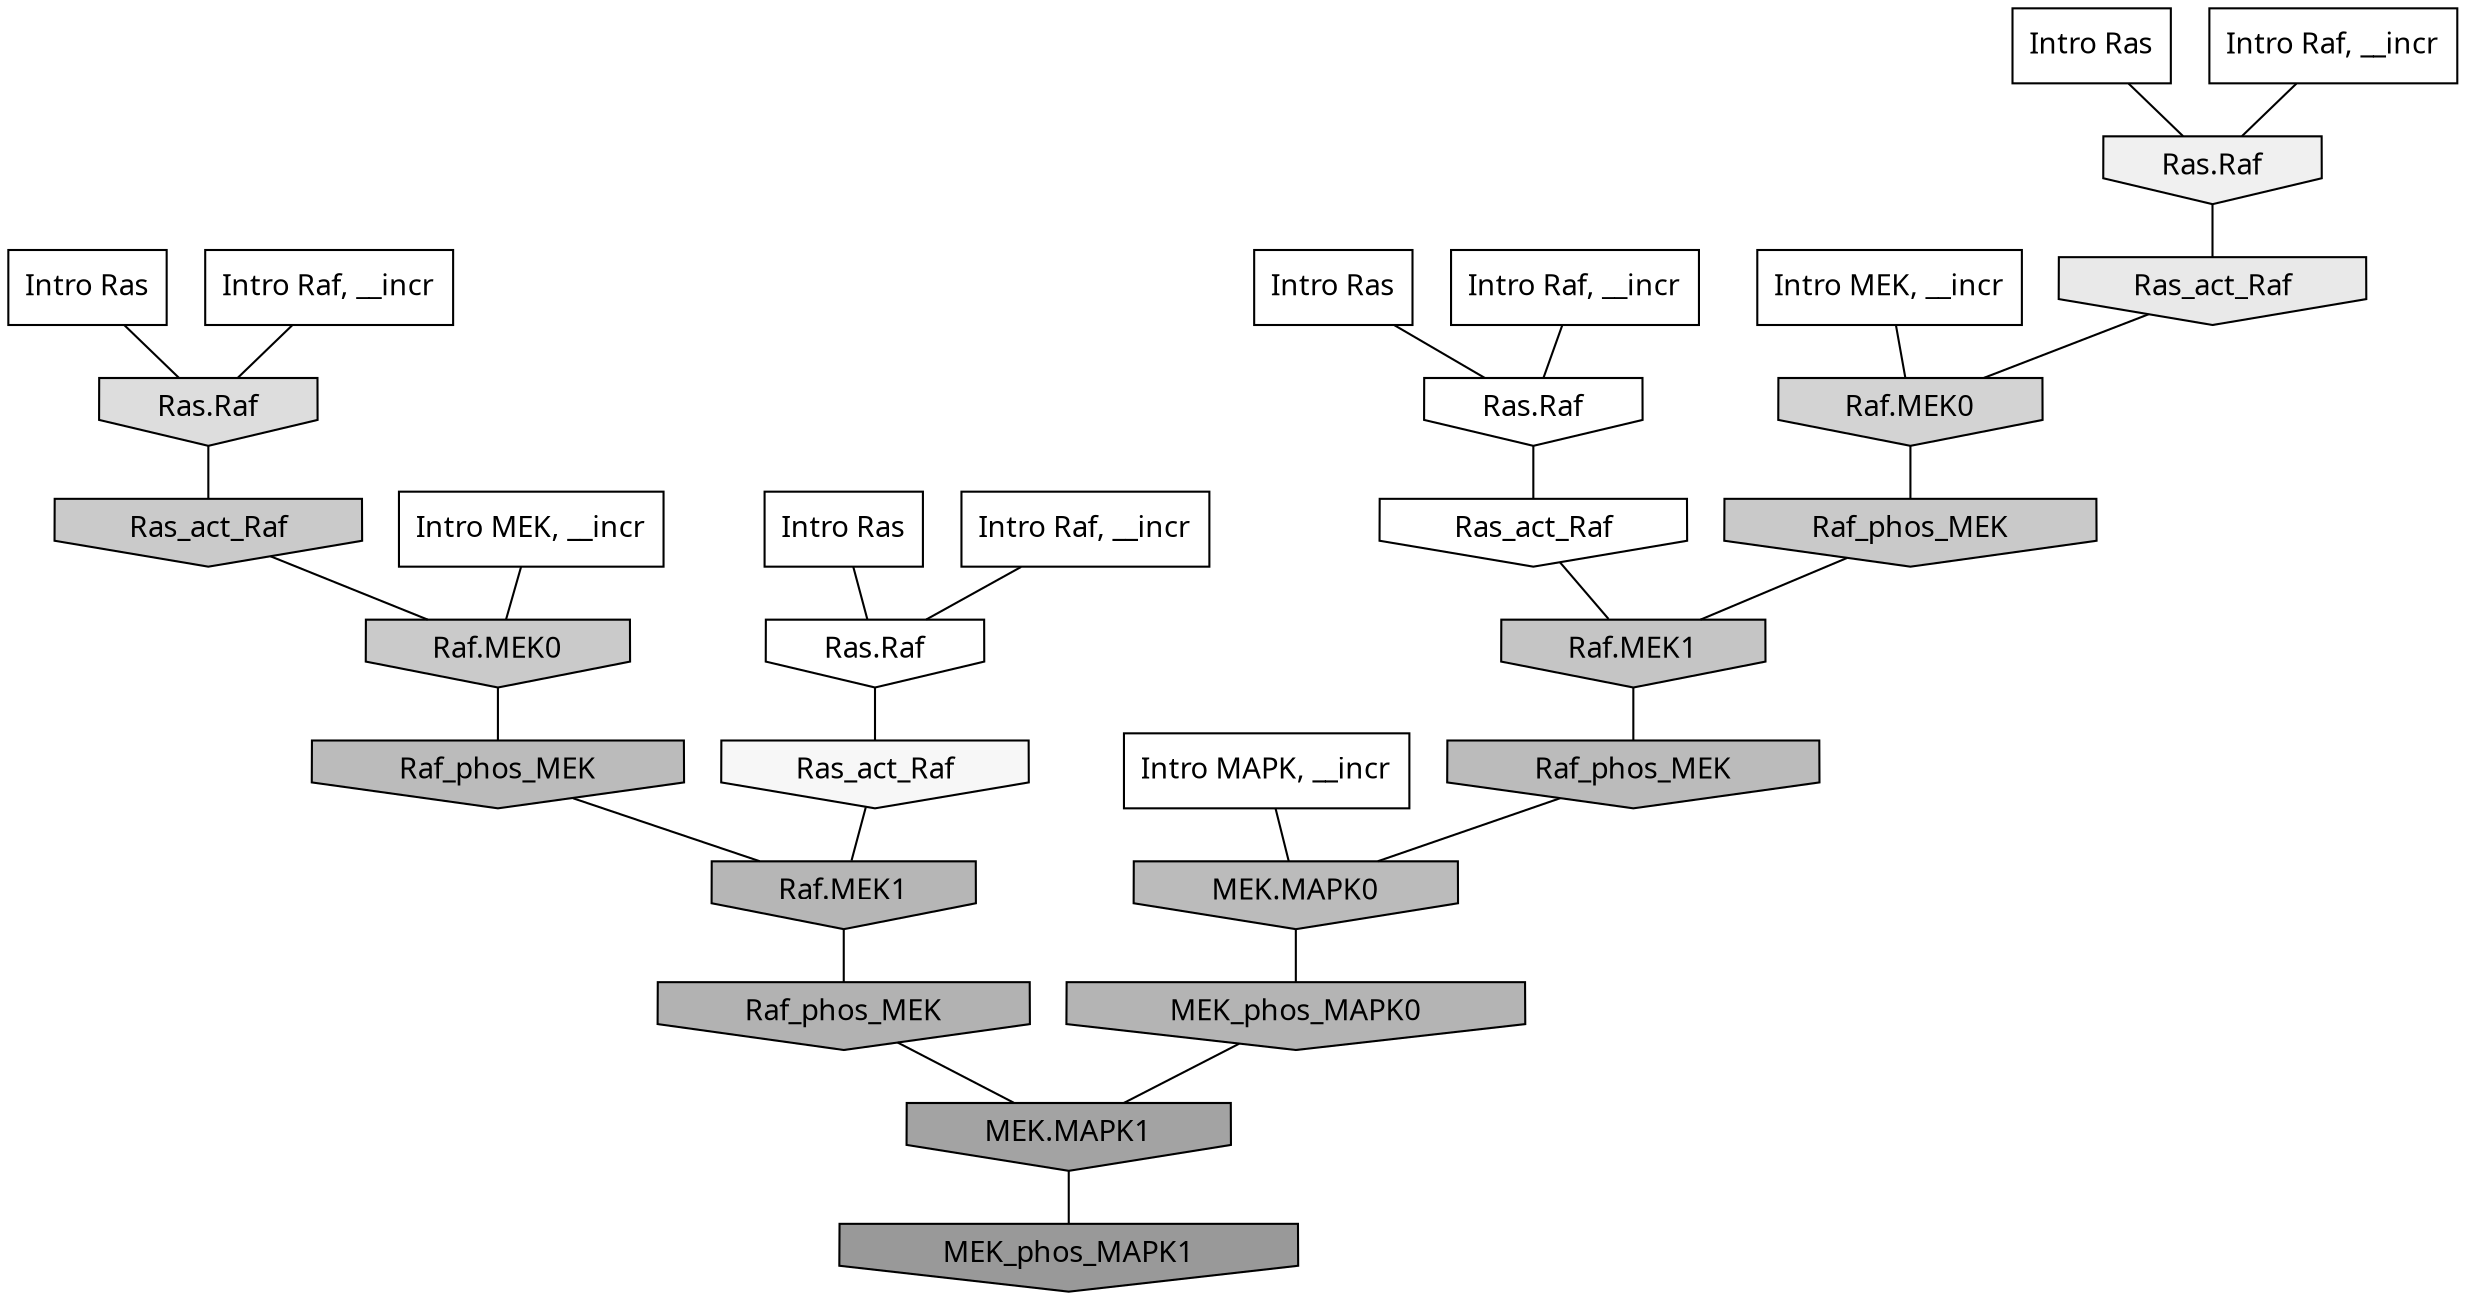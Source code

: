 digraph G{
  rankdir="TB";
  ranksep=0.30;
  node [fontname="CMU Serif"];
  edge [fontname="CMU Serif"];
  
  35 [label="Intro Ras", shape=rectangle, style=filled, fillcolor="0.000 0.000 1.000"]
  
  41 [label="Intro Ras", shape=rectangle, style=filled, fillcolor="0.000 0.000 1.000"]
  
  62 [label="Intro Ras", shape=rectangle, style=filled, fillcolor="0.000 0.000 1.000"]
  
  80 [label="Intro Ras", shape=rectangle, style=filled, fillcolor="0.000 0.000 1.000"]
  
  211 [label="Intro Raf, __incr", shape=rectangle, style=filled, fillcolor="0.000 0.000 1.000"]
  
  495 [label="Intro Raf, __incr", shape=rectangle, style=filled, fillcolor="0.000 0.000 1.000"]
  
  510 [label="Intro Raf, __incr", shape=rectangle, style=filled, fillcolor="0.000 0.000 1.000"]
  
  1018 [label="Intro Raf, __incr", shape=rectangle, style=filled, fillcolor="0.000 0.000 1.000"]
  
  1230 [label="Intro MEK, __incr", shape=rectangle, style=filled, fillcolor="0.000 0.000 1.000"]
  
  1878 [label="Intro MEK, __incr", shape=rectangle, style=filled, fillcolor="0.000 0.000 1.000"]
  
  2767 [label="Intro MAPK, __incr", shape=rectangle, style=filled, fillcolor="0.000 0.000 1.000"]
  
  3245 [label="Ras.Raf", shape=invhouse, style=filled, fillcolor="0.000 0.000 1.000"]
  
  3259 [label="Ras.Raf", shape=invhouse, style=filled, fillcolor="0.000 0.000 1.000"]
  
  3299 [label="Ras_act_Raf", shape=invhouse, style=filled, fillcolor="0.000 0.000 1.000"]
  
  3524 [label="Ras_act_Raf", shape=invhouse, style=filled, fillcolor="0.000 0.000 0.966"]
  
  3811 [label="Ras.Raf", shape=invhouse, style=filled, fillcolor="0.000 0.000 0.938"]
  
  4178 [label="Ras_act_Raf", shape=invhouse, style=filled, fillcolor="0.000 0.000 0.914"]
  
  4951 [label="Ras.Raf", shape=invhouse, style=filled, fillcolor="0.000 0.000 0.865"]
  
  5607 [label="Raf.MEK0", shape=invhouse, style=filled, fillcolor="0.000 0.000 0.826"]
  
  6323 [label="Ras_act_Raf", shape=invhouse, style=filled, fillcolor="0.000 0.000 0.791"]
  
  6327 [label="Raf.MEK0", shape=invhouse, style=filled, fillcolor="0.000 0.000 0.791"]
  
  6425 [label="Raf_phos_MEK", shape=invhouse, style=filled, fillcolor="0.000 0.000 0.787"]
  
  6818 [label="Raf.MEK1", shape=invhouse, style=filled, fillcolor="0.000 0.000 0.771"]
  
  7971 [label="Raf_phos_MEK", shape=invhouse, style=filled, fillcolor="0.000 0.000 0.734"]
  
  7973 [label="MEK.MAPK0", shape=invhouse, style=filled, fillcolor="0.000 0.000 0.734"]
  
  8071 [label="Raf_phos_MEK", shape=invhouse, style=filled, fillcolor="0.000 0.000 0.731"]
  
  8759 [label="Raf.MEK1", shape=invhouse, style=filled, fillcolor="0.000 0.000 0.712"]
  
  8925 [label="MEK_phos_MAPK0", shape=invhouse, style=filled, fillcolor="0.000 0.000 0.707"]
  
  9297 [label="Raf_phos_MEK", shape=invhouse, style=filled, fillcolor="0.000 0.000 0.697"]
  
  12212 [label="MEK.MAPK1", shape=invhouse, style=filled, fillcolor="0.000 0.000 0.640"]
  
  14932 [label="MEK_phos_MAPK1", shape=invhouse, style=filled, fillcolor="0.000 0.000 0.600"]
  
  
  12212 -> 14932 [dir=none, color="0.000 0.000 0.000"] 
  9297 -> 12212 [dir=none, color="0.000 0.000 0.000"] 
  8925 -> 12212 [dir=none, color="0.000 0.000 0.000"] 
  8759 -> 9297 [dir=none, color="0.000 0.000 0.000"] 
  8071 -> 8759 [dir=none, color="0.000 0.000 0.000"] 
  7973 -> 8925 [dir=none, color="0.000 0.000 0.000"] 
  7971 -> 7973 [dir=none, color="0.000 0.000 0.000"] 
  6818 -> 7971 [dir=none, color="0.000 0.000 0.000"] 
  6425 -> 6818 [dir=none, color="0.000 0.000 0.000"] 
  6327 -> 8071 [dir=none, color="0.000 0.000 0.000"] 
  6323 -> 6327 [dir=none, color="0.000 0.000 0.000"] 
  5607 -> 6425 [dir=none, color="0.000 0.000 0.000"] 
  4951 -> 6323 [dir=none, color="0.000 0.000 0.000"] 
  4178 -> 5607 [dir=none, color="0.000 0.000 0.000"] 
  3811 -> 4178 [dir=none, color="0.000 0.000 0.000"] 
  3524 -> 8759 [dir=none, color="0.000 0.000 0.000"] 
  3299 -> 6818 [dir=none, color="0.000 0.000 0.000"] 
  3259 -> 3299 [dir=none, color="0.000 0.000 0.000"] 
  3245 -> 3524 [dir=none, color="0.000 0.000 0.000"] 
  2767 -> 7973 [dir=none, color="0.000 0.000 0.000"] 
  1878 -> 6327 [dir=none, color="0.000 0.000 0.000"] 
  1230 -> 5607 [dir=none, color="0.000 0.000 0.000"] 
  1018 -> 3259 [dir=none, color="0.000 0.000 0.000"] 
  510 -> 4951 [dir=none, color="0.000 0.000 0.000"] 
  495 -> 3245 [dir=none, color="0.000 0.000 0.000"] 
  211 -> 3811 [dir=none, color="0.000 0.000 0.000"] 
  80 -> 3811 [dir=none, color="0.000 0.000 0.000"] 
  62 -> 3245 [dir=none, color="0.000 0.000 0.000"] 
  41 -> 3259 [dir=none, color="0.000 0.000 0.000"] 
  35 -> 4951 [dir=none, color="0.000 0.000 0.000"] 
  
  }
